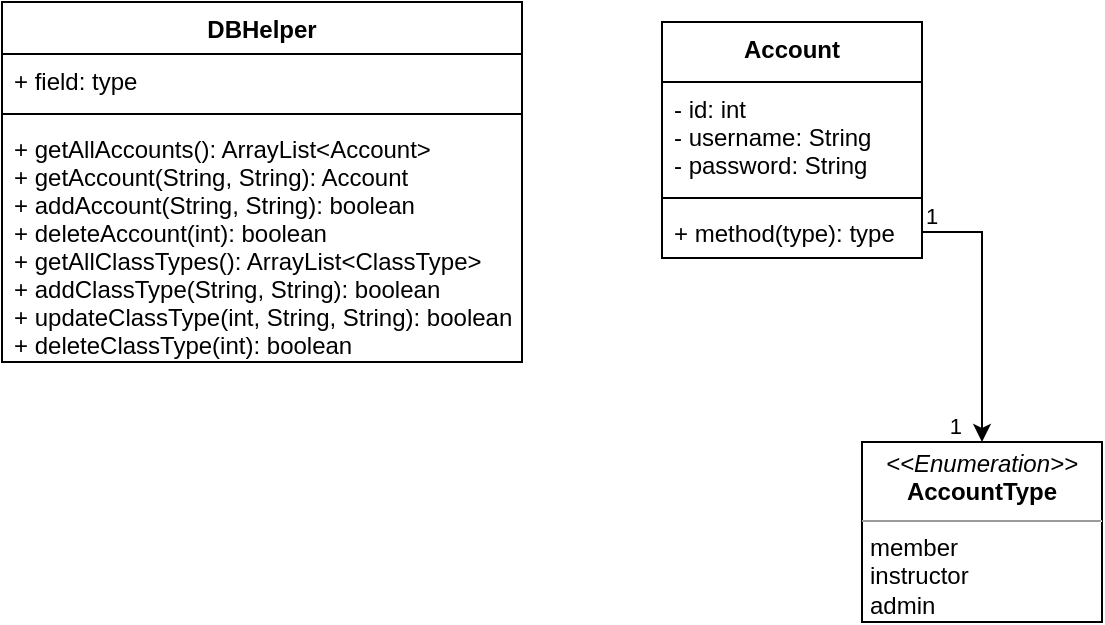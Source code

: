 <mxfile version="15.5.4" type="github">
  <diagram id="r9LukguNuFY0iW474rzD" name="Page-1">
    <mxGraphModel dx="1038" dy="579" grid="1" gridSize="10" guides="1" tooltips="1" connect="1" arrows="1" fold="1" page="1" pageScale="1" pageWidth="850" pageHeight="1100" math="0" shadow="0">
      <root>
        <mxCell id="0" />
        <mxCell id="1" parent="0" />
        <mxCell id="3oLsSBeNxXqcnnfzkrJS-1" value="DBHelper" style="swimlane;fontStyle=1;align=center;verticalAlign=top;childLayout=stackLayout;horizontal=1;startSize=26;horizontalStack=0;resizeParent=1;resizeParentMax=0;resizeLast=0;collapsible=1;marginBottom=0;" vertex="1" parent="1">
          <mxGeometry x="240" y="40" width="260" height="180" as="geometry" />
        </mxCell>
        <mxCell id="3oLsSBeNxXqcnnfzkrJS-2" value="+ field: type" style="text;strokeColor=none;fillColor=none;align=left;verticalAlign=top;spacingLeft=4;spacingRight=4;overflow=hidden;rotatable=0;points=[[0,0.5],[1,0.5]];portConstraint=eastwest;" vertex="1" parent="3oLsSBeNxXqcnnfzkrJS-1">
          <mxGeometry y="26" width="260" height="26" as="geometry" />
        </mxCell>
        <mxCell id="3oLsSBeNxXqcnnfzkrJS-3" value="" style="line;strokeWidth=1;fillColor=none;align=left;verticalAlign=middle;spacingTop=-1;spacingLeft=3;spacingRight=3;rotatable=0;labelPosition=right;points=[];portConstraint=eastwest;" vertex="1" parent="3oLsSBeNxXqcnnfzkrJS-1">
          <mxGeometry y="52" width="260" height="8" as="geometry" />
        </mxCell>
        <mxCell id="3oLsSBeNxXqcnnfzkrJS-4" value="+ getAllAccounts(): ArrayList&lt;Account&gt;&#xa;+ getAccount(String, String): Account&#xa;+ addAccount(String, String): boolean&#xa;+ deleteAccount(int): boolean&#xa;+ getAllClassTypes(): ArrayList&lt;ClassType&gt;&#xa;+ addClassType(String, String): boolean&#xa;+ updateClassType(int, String, String): boolean&#xa;+ deleteClassType(int): boolean" style="text;strokeColor=none;fillColor=none;align=left;verticalAlign=top;spacingLeft=4;spacingRight=4;overflow=hidden;rotatable=0;points=[[0,0.5],[1,0.5]];portConstraint=eastwest;" vertex="1" parent="3oLsSBeNxXqcnnfzkrJS-1">
          <mxGeometry y="60" width="260" height="120" as="geometry" />
        </mxCell>
        <mxCell id="3oLsSBeNxXqcnnfzkrJS-5" value="Account" style="swimlane;fontStyle=1;align=center;verticalAlign=top;childLayout=stackLayout;horizontal=1;startSize=30;horizontalStack=0;resizeParent=1;resizeParentMax=0;resizeLast=0;collapsible=1;marginBottom=0;" vertex="1" parent="1">
          <mxGeometry x="570" y="50" width="130" height="118" as="geometry" />
        </mxCell>
        <mxCell id="3oLsSBeNxXqcnnfzkrJS-6" value="- id: int&#xa;- username: String&#xa;- password: String" style="text;strokeColor=none;fillColor=none;align=left;verticalAlign=top;spacingLeft=4;spacingRight=4;overflow=hidden;rotatable=0;points=[[0,0.5],[1,0.5]];portConstraint=eastwest;" vertex="1" parent="3oLsSBeNxXqcnnfzkrJS-5">
          <mxGeometry y="30" width="130" height="54" as="geometry" />
        </mxCell>
        <mxCell id="3oLsSBeNxXqcnnfzkrJS-7" value="" style="line;strokeWidth=1;fillColor=none;align=left;verticalAlign=middle;spacingTop=-1;spacingLeft=3;spacingRight=3;rotatable=0;labelPosition=right;points=[];portConstraint=eastwest;" vertex="1" parent="3oLsSBeNxXqcnnfzkrJS-5">
          <mxGeometry y="84" width="130" height="8" as="geometry" />
        </mxCell>
        <mxCell id="3oLsSBeNxXqcnnfzkrJS-8" value="+ method(type): type" style="text;strokeColor=none;fillColor=none;align=left;verticalAlign=top;spacingLeft=4;spacingRight=4;overflow=hidden;rotatable=0;points=[[0,0.5],[1,0.5]];portConstraint=eastwest;" vertex="1" parent="3oLsSBeNxXqcnnfzkrJS-5">
          <mxGeometry y="92" width="130" height="26" as="geometry" />
        </mxCell>
        <mxCell id="3oLsSBeNxXqcnnfzkrJS-14" value="&lt;p style=&quot;margin: 0px ; margin-top: 4px ; text-align: center&quot;&gt;&lt;i&gt;&amp;lt;&amp;lt;Enumeration&amp;gt;&amp;gt;&lt;/i&gt;&lt;br&gt;&lt;b&gt;AccountType&lt;/b&gt;&lt;/p&gt;&lt;hr size=&quot;1&quot;&gt;&lt;p style=&quot;margin: 0px ; margin-left: 4px&quot;&gt;member&lt;/p&gt;&lt;p style=&quot;margin: 0px ; margin-left: 4px&quot;&gt;instructor&lt;/p&gt;&lt;p style=&quot;margin: 0px ; margin-left: 4px&quot;&gt;admin&lt;/p&gt;" style="verticalAlign=top;align=left;overflow=fill;fontSize=12;fontFamily=Helvetica;html=1;" vertex="1" parent="1">
          <mxGeometry x="670" y="260" width="120" height="90" as="geometry" />
        </mxCell>
        <mxCell id="3oLsSBeNxXqcnnfzkrJS-19" value="" style="endArrow=classic;html=1;edgeStyle=orthogonalEdgeStyle;rounded=0;entryX=0.5;entryY=0;entryDx=0;entryDy=0;exitX=1;exitY=0.5;exitDx=0;exitDy=0;endFill=1;" edge="1" parent="1" source="3oLsSBeNxXqcnnfzkrJS-8" target="3oLsSBeNxXqcnnfzkrJS-14">
          <mxGeometry relative="1" as="geometry">
            <mxPoint x="635" y="180" as="sourcePoint" />
            <mxPoint x="730" y="300" as="targetPoint" />
          </mxGeometry>
        </mxCell>
        <mxCell id="3oLsSBeNxXqcnnfzkrJS-20" value="1" style="edgeLabel;resizable=0;html=1;align=left;verticalAlign=bottom;" connectable="0" vertex="1" parent="3oLsSBeNxXqcnnfzkrJS-19">
          <mxGeometry x="-1" relative="1" as="geometry" />
        </mxCell>
        <mxCell id="3oLsSBeNxXqcnnfzkrJS-21" value="1" style="edgeLabel;resizable=0;html=1;align=right;verticalAlign=bottom;" connectable="0" vertex="1" parent="3oLsSBeNxXqcnnfzkrJS-19">
          <mxGeometry x="1" relative="1" as="geometry">
            <mxPoint x="-10" as="offset" />
          </mxGeometry>
        </mxCell>
      </root>
    </mxGraphModel>
  </diagram>
</mxfile>
